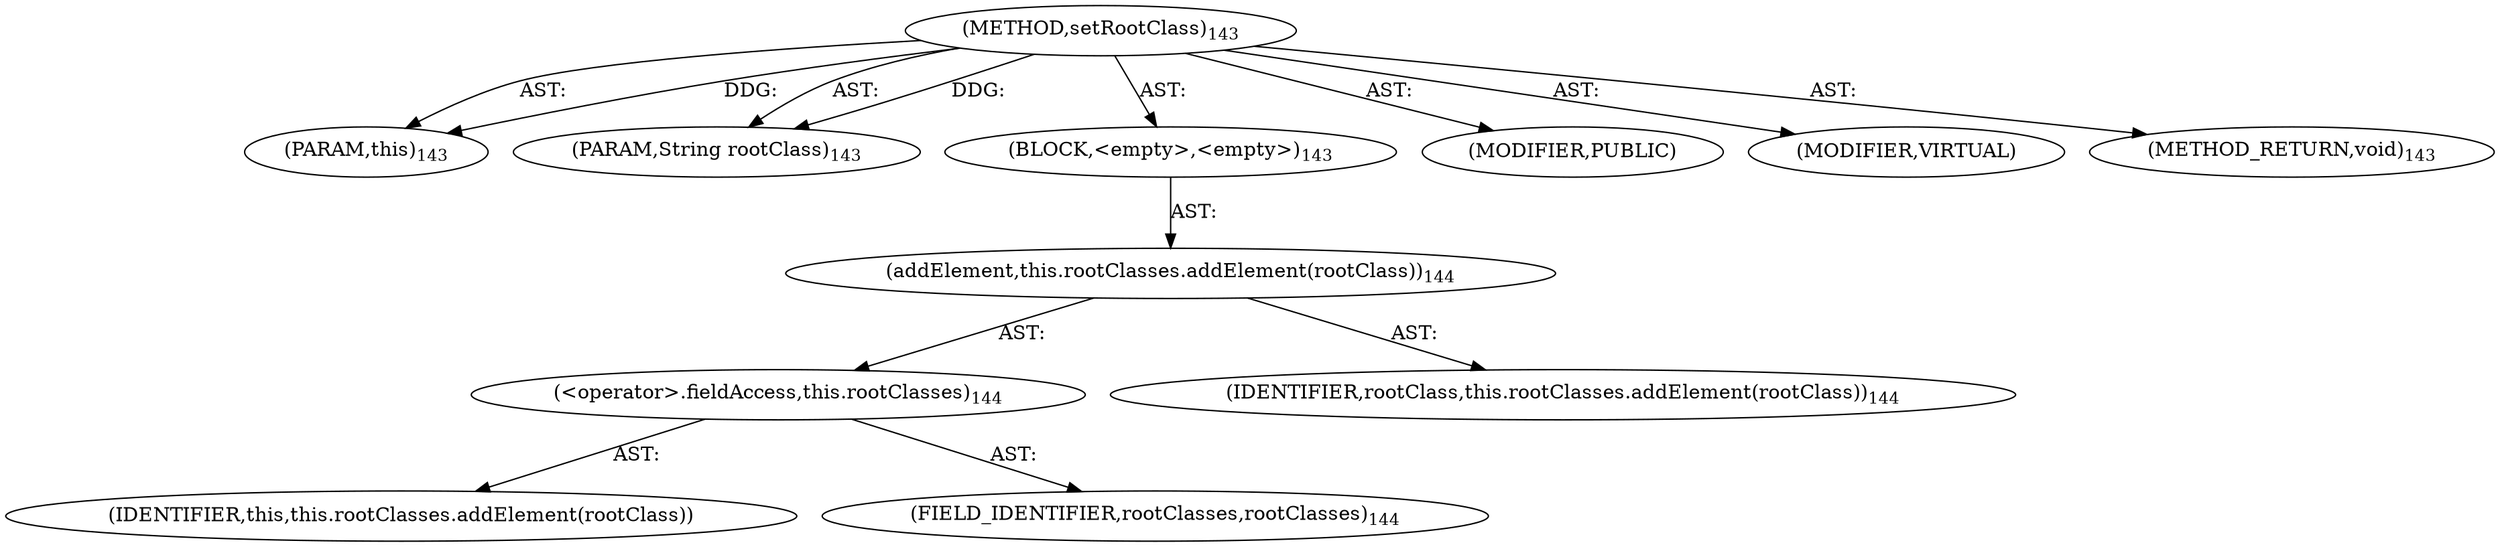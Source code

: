 digraph "setRootClass" {  
"111669149702" [label = <(METHOD,setRootClass)<SUB>143</SUB>> ]
"115964117003" [label = <(PARAM,this)<SUB>143</SUB>> ]
"115964117004" [label = <(PARAM,String rootClass)<SUB>143</SUB>> ]
"25769803782" [label = <(BLOCK,&lt;empty&gt;,&lt;empty&gt;)<SUB>143</SUB>> ]
"30064771103" [label = <(addElement,this.rootClasses.addElement(rootClass))<SUB>144</SUB>> ]
"30064771104" [label = <(&lt;operator&gt;.fieldAccess,this.rootClasses)<SUB>144</SUB>> ]
"68719476760" [label = <(IDENTIFIER,this,this.rootClasses.addElement(rootClass))> ]
"55834574861" [label = <(FIELD_IDENTIFIER,rootClasses,rootClasses)<SUB>144</SUB>> ]
"68719476761" [label = <(IDENTIFIER,rootClass,this.rootClasses.addElement(rootClass))<SUB>144</SUB>> ]
"133143986192" [label = <(MODIFIER,PUBLIC)> ]
"133143986193" [label = <(MODIFIER,VIRTUAL)> ]
"128849018886" [label = <(METHOD_RETURN,void)<SUB>143</SUB>> ]
  "111669149702" -> "115964117003"  [ label = "AST: "] 
  "111669149702" -> "115964117004"  [ label = "AST: "] 
  "111669149702" -> "25769803782"  [ label = "AST: "] 
  "111669149702" -> "133143986192"  [ label = "AST: "] 
  "111669149702" -> "133143986193"  [ label = "AST: "] 
  "111669149702" -> "128849018886"  [ label = "AST: "] 
  "25769803782" -> "30064771103"  [ label = "AST: "] 
  "30064771103" -> "30064771104"  [ label = "AST: "] 
  "30064771103" -> "68719476761"  [ label = "AST: "] 
  "30064771104" -> "68719476760"  [ label = "AST: "] 
  "30064771104" -> "55834574861"  [ label = "AST: "] 
  "111669149702" -> "115964117003"  [ label = "DDG: "] 
  "111669149702" -> "115964117004"  [ label = "DDG: "] 
}
